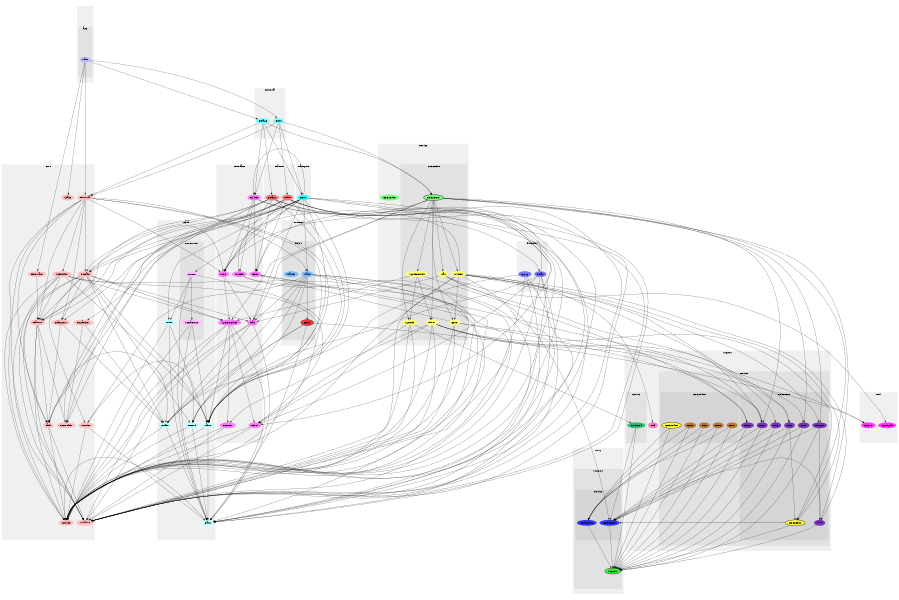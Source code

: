 digraph G {
size="6,4";
ratio="fill";
subgraph cluster_0 {
label=".";
color="#0000000F";
style="filled";
subgraph cluster_1 {
label="app";
color="#0000000F";
style="filled";
u0[label="Main",style="filled",fillcolor="#bbbbff",penwidth="0"];

}

}
subgraph cluster_2 {
label="Core";
color="#0000000F";
style="filled";
u3[label="Include",style="filled",fillcolor="#ffbbbb",penwidth="0"];
u4[label="Scheduler",style="filled",fillcolor="#ffbbbb",penwidth="0"];
u5[label="Firmware",style="filled",fillcolor="#ffbbbb",penwidth="0"];
u6[label="Initialize",style="filled",fillcolor="#ffbbbb",penwidth="0"];
u7[label="Transport",style="filled",fillcolor="#ffbbbb",penwidth="0"];
u8[label="Formula",style="filled",fillcolor="#ffbbbb",penwidth="0"];
u9[label="Domain",style="filled",fillcolor="#ffbbbb",penwidth="0"];
u10[label="Version",style="filled",fillcolor="#ffbbbb",penwidth="0"];
u11[label="Controller",style="filled",fillcolor="#ffbbbb",penwidth="0"];
u12[label="Task",style="filled",fillcolor="#ffbbbb",penwidth="0"];
u13[label="Dispatcher",style="filled",fillcolor="#ffbbbb",penwidth="0"];
u14[label="Feature",style="filled",fillcolor="#ffbbbb",penwidth="0"];
u15[label="Shake",style="filled",fillcolor="#ffbbbb",penwidth="0"];

}
subgraph cluster_3 {
label="Data";
color="#0000000F";
style="filled";
u16[label="Record",style="filled",fillcolor="#bbffff",penwidth="0"];
u17[label="Class",style="filled",fillcolor="#bbffff",penwidth="0"];
u18[label="Buffer",style="filled",fillcolor="#bbffff",penwidth="0"];
u19[label="Value",style="filled",fillcolor="#bbffff",penwidth="0"];
u20[label="Index",style="filled",fillcolor="#bbffff",penwidth="0"];
subgraph cluster_4 {
label="Concurrent";
color="#0000000F";
style="filled";
u21[label="Queue",style="filled",fillcolor="#ffbbff",penwidth="0"];
u22[label="Semaphore",style="filled",fillcolor="#ffbbff",penwidth="0"];

}

}
subgraph cluster_5 {
label="Device";
color="#0000000F";
style="filled";
u23[label="GD32F4xx",style="filled",fillcolor="#77ff77",penwidth="0"];
subgraph cluster_6 {
label="GD32F3x0";
color="#0000000F";
style="filled";
u30[label="GD32F3x0",style="filled,bold",fillcolor="#77ff77"];
u24[label="GPIO",style="filled",fillcolor="#ffff77",penwidth="0"];
u25[label="Mac",style="filled",fillcolor="#ffff77",penwidth="0"];
u26[label="SysTick",style="filled",fillcolor="#ffff77",penwidth="0"];
u27[label="SystemClock",style="filled",fillcolor="#ffff77",penwidth="0"];
u28[label="USART",style="filled",fillcolor="#ffff77",penwidth="0"];
u29[label="Timer",style="filled",fillcolor="#ffff77",penwidth="0"];

}

}
subgraph cluster_7 {
label="Endpoint";
color="#0000000F";
style="filled";
u31[label="Group",style="filled",fillcolor="#7777ff",penwidth="0"];
u32[label="Relay",style="filled",fillcolor="#7777ff",penwidth="0"];

}
subgraph cluster_8 {
label="Feature";
color="#0000000F";
style="filled";
u33[label="Relays",style="filled",fillcolor="#ff7777",penwidth="0"];
u34[label="Blink",style="filled",fillcolor="#ff7777",penwidth="0"];

}
subgraph cluster_9 {
label="Formula";
color="#0000000F";
style="filled";
u1[label="Relay6",style="filled",fillcolor="#77ffff",penwidth="0"];
u2[label="Blink",style="filled",fillcolor="#77ffff",penwidth="0"];

}
subgraph cluster_10 {
label="Interface";
color="#0000000F";
style="filled";
u35[label="MCU",style="filled",fillcolor="#ff77ff",penwidth="0"];
u36[label="GPIO",style="filled",fillcolor="#ff77ff",penwidth="0"];
u37[label="Mac",style="filled",fillcolor="#ff77ff",penwidth="0"];
u38[label="Counter",style="filled",fillcolor="#ff77ff",penwidth="0"];
u39[label="RS485",style="filled",fillcolor="#ff77ff",penwidth="0"];
u40[label="SystemClock",style="filled",fillcolor="#ff77ff",penwidth="0"];
u41[label="USART",style="filled",fillcolor="#ff77ff",penwidth="0"];
u42[label="Timer",style="filled",fillcolor="#ff77ff",penwidth="0"];

}
subgraph cluster_11 {
label="Ivory";
color="#0000000F";
style="filled";
subgraph cluster_12 {
label="Support";
color="#0000000F";
style="filled";
u45[label="Support",style="filled,bold",fillcolor="#33ff33"];
subgraph cluster_13 {
label="Device";
color="#0000000F";
style="filled";
u43[label="GD32F4xx",style="filled",fillcolor="#3333ff",penwidth="0"];
u44[label="GD32F3x0",style="filled",fillcolor="#3333ff",penwidth="0"];

}

}

}
subgraph cluster_14 {
label="Protocol";
color="#0000000F";
style="filled";
subgraph cluster_15 {
label="RBUS";
color="#0000000F";
style="filled";
u48[label="RBUS",style="filled,bold",fillcolor="#ff3333"];
u46[label="Slave",style="filled",fillcolor="#77bbff",penwidth="0"];
u47[label="Master",style="filled",fillcolor="#77bbff",penwidth="0"];

}

}
subgraph cluster_16 {
label="Support";
color="#0000000F";
style="filled";
u63[label="Util",style="filled",fillcolor="#ff77bb",penwidth="0"];
subgraph cluster_17 {
label="CMSIS";
color="#0000000F";
style="filled";
u49[label="CoreCM4",style="filled",fillcolor="#33bb77",penwidth="0"];

}
subgraph cluster_18 {
label="Device";
color="#0000000F";
style="filled";
subgraph cluster_19 {
label="GD32F3x0";
color="#0000000F";
style="filled";
u62[label="GD32F3x0",style="filled,bold",fillcolor="#ffff33"];
u55[label="GPIO",style="filled",fillcolor="#7733bb",penwidth="0"];
u56[label="RCU",style="filled",fillcolor="#7733bb",penwidth="0"];
u57[label="Misc",style="filled",fillcolor="#7733bb",penwidth="0"];
u58[label="DMA",style="filled",fillcolor="#7733bb",penwidth="0"];
u59[label="USART",style="filled",fillcolor="#7733bb",penwidth="0"];
u60[label="Timer",style="filled",fillcolor="#7733bb",penwidth="0"];
u61[label="DBG",style="filled",fillcolor="#7733bb",penwidth="0"];

}
subgraph cluster_20 {
label="GD32F4xx";
color="#0000000F";
style="filled";
u50[label="GD32F4xx",style="filled,bold",fillcolor="#ffff33"];
u51[label="GPIO",style="filled",fillcolor="#bb7733",penwidth="0"];
u52[label="RCU",style="filled",fillcolor="#bb7733",penwidth="0"];
u53[label="DMA",style="filled",fillcolor="#bb7733",penwidth="0"];
u54[label="DBG",style="filled",fillcolor="#bb7733",penwidth="0"];

}

}

}
subgraph cluster_21 {
label="Transport";
color="#0000000F";
style="filled";
u64[label="RBUS",style="filled",fillcolor="#33ffff",penwidth="0"];

}
subgraph cluster_22 {
label="Util";
color="#0000000F";
style="filled";
u65[label="ByteSplit",style="filled",fillcolor="#ff33ff",penwidth="0"];
u66[label="CRC16",style="filled",fillcolor="#ff33ff",penwidth="0"];

}
u0 -> u1;
u0 -> u2;
u0 -> u5;
u0 -> u8;
u0 -> u15;
u1 -> u8;
u1 -> u30;
u1 -> u33;
u1 -> u39;
u1 -> u64;
u2 -> u8;
u2 -> u30;
u2 -> u34;
u2 -> u39;
u2 -> u64;
u4 -> u3;
u4 -> u6;
u4 -> u12;
u4 -> u14;
u4 -> u17;
u4 -> u19;
u4 -> u40;
u4 -> u42;
u5 -> u14;
u7 -> u12;
u7 -> u18;
u8 -> u3;
u8 -> u4;
u8 -> u6;
u8 -> u7;
u8 -> u9;
u8 -> u12;
u8 -> u14;
u8 -> u16;
u8 -> u19;
u8 -> u35;
u8 -> u46;
u9 -> u3;
u9 -> u6;
u9 -> u7;
u9 -> u10;
u9 -> u14;
u9 -> u16;
u9 -> u18;
u9 -> u19;
u9 -> u35;
u9 -> u37;
u9 -> u40;
u10 -> u3;
u10 -> u16;
u10 -> u17;
u11 -> u18;
u12 -> u3;
u12 -> u6;
u13 -> u11;
u13 -> u18;
u14 -> u3;
u14 -> u6;
u14 -> u11;
u14 -> u12;
u16 -> u3;
u16 -> u17;
u17 -> u3;
u18 -> u3;
u18 -> u17;
u19 -> u3;
u19 -> u17;
u20 -> u3;
u20 -> u17;
u20 -> u19;
u21 -> u3;
u21 -> u17;
u21 -> u20;
u21 -> u22;
u22 -> u3;
u22 -> u17;
u22 -> u19;
u24 -> u3;
u24 -> u6;
u24 -> u36;
u24 -> u55;
u24 -> u56;
u25 -> u17;
u25 -> u37;
u25 -> u61;
u25 -> u65;
u26 -> u3;
u26 -> u6;
u26 -> u42;
u26 -> u49;
u27 -> u26;
u27 -> u29;
u27 -> u40;
u27 -> u60;
u28 -> u3;
u28 -> u6;
u28 -> u24;
u28 -> u41;
u28 -> u44;
u28 -> u56;
u28 -> u57;
u28 -> u58;
u28 -> u59;
u28 -> u62;
u28 -> u63;
u29 -> u3;
u29 -> u6;
u29 -> u38;
u29 -> u42;
u29 -> u56;
u29 -> u57;
u29 -> u60;
u29 -> u62;
u30 -> u24;
u30 -> u25;
u30 -> u26;
u30 -> u27;
u30 -> u28;
u30 -> u29;
u30 -> u35;
u30 -> u37;
u30 -> u40;
u30 -> u55;
u30 -> u56;
u30 -> u58;
u30 -> u59;
u30 -> u62;
u31 -> u3;
u31 -> u6;
u31 -> u17;
u31 -> u19;
u32 -> u3;
u32 -> u6;
u32 -> u17;
u32 -> u19;
u32 -> u36;
u32 -> u42;
u33 -> u3;
u33 -> u6;
u33 -> u9;
u33 -> u11;
u33 -> u12;
u33 -> u14;
u33 -> u19;
u33 -> u32;
u33 -> u35;
u33 -> u36;
u34 -> u3;
u34 -> u6;
u34 -> u9;
u34 -> u11;
u34 -> u12;
u34 -> u14;
u34 -> u17;
u34 -> u19;
u34 -> u35;
u34 -> u36;
u34 -> u42;
u35 -> u37;
u35 -> u40;
u36 -> u3;
u36 -> u6;
u37 -> u3;
u37 -> u6;
u37 -> u17;
u37 -> u18;
u38 -> u3;
u38 -> u6;
u39 -> u3;
u39 -> u6;
u39 -> u35;
u39 -> u36;
u39 -> u41;
u40 -> u3;
u40 -> u6;
u40 -> u17;
u40 -> u19;
u40 -> u38;
u40 -> u42;
u41 -> u3;
u41 -> u6;
u42 -> u3;
u42 -> u6;
u43 -> u45;
u44 -> u45;
u46 -> u3;
u46 -> u6;
u46 -> u10;
u46 -> u16;
u46 -> u17;
u46 -> u18;
u46 -> u19;
u46 -> u37;
u46 -> u48;
u46 -> u66;
u48 -> u16;
u48 -> u17;
u48 -> u18;
u48 -> u66;
u49 -> u44;
u49 -> u45;
u50 -> u43;
u50 -> u45;
u51 -> u43;
u51 -> u45;
u52 -> u43;
u52 -> u45;
u53 -> u43;
u53 -> u45;
u54 -> u43;
u54 -> u45;
u55 -> u44;
u55 -> u45;
u56 -> u44;
u56 -> u45;
u57 -> u44;
u57 -> u45;
u57 -> u62;
u58 -> u44;
u58 -> u45;
u59 -> u44;
u59 -> u45;
u59 -> u58;
u60 -> u44;
u60 -> u45;
u61 -> u44;
u61 -> u45;
u62 -> u44;
u62 -> u45;
u64 -> u3;
u64 -> u6;
u64 -> u7;
u64 -> u9;
u64 -> u12;
u64 -> u13;
u64 -> u14;
u64 -> u17;
u64 -> u18;
u64 -> u19;
u64 -> u20;
u64 -> u21;
u64 -> u35;
u64 -> u37;
u64 -> u39;
u64 -> u46;

}
